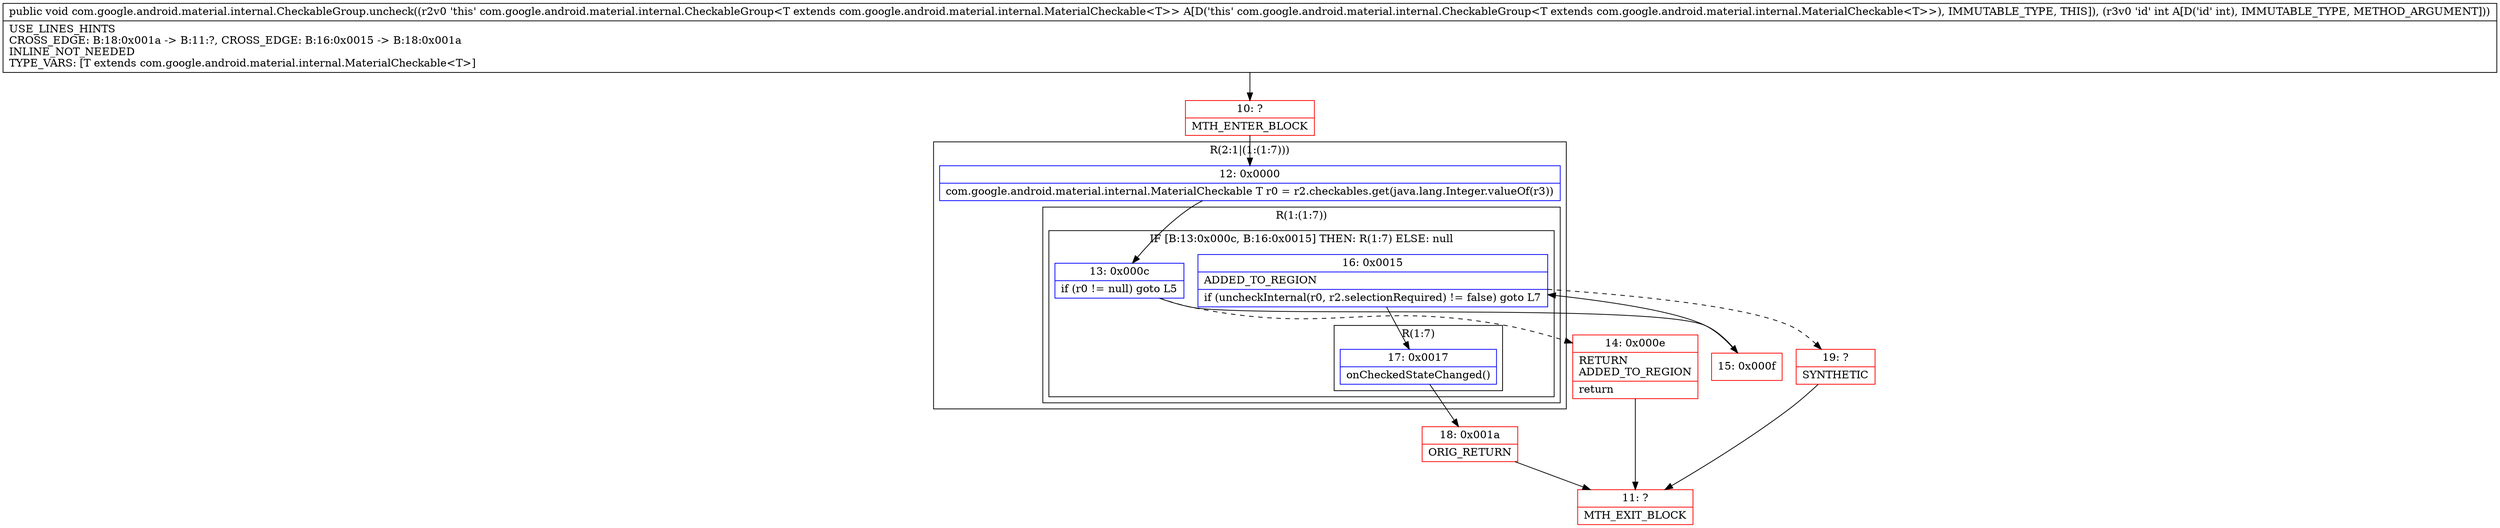 digraph "CFG forcom.google.android.material.internal.CheckableGroup.uncheck(I)V" {
subgraph cluster_Region_1256399492 {
label = "R(2:1|(1:(1:7)))";
node [shape=record,color=blue];
Node_12 [shape=record,label="{12\:\ 0x0000|com.google.android.material.internal.MaterialCheckable T r0 = r2.checkables.get(java.lang.Integer.valueOf(r3))\l}"];
subgraph cluster_Region_1339854310 {
label = "R(1:(1:7))";
node [shape=record,color=blue];
subgraph cluster_IfRegion_781521871 {
label = "IF [B:13:0x000c, B:16:0x0015] THEN: R(1:7) ELSE: null";
node [shape=record,color=blue];
Node_13 [shape=record,label="{13\:\ 0x000c|if (r0 != null) goto L5\l}"];
Node_16 [shape=record,label="{16\:\ 0x0015|ADDED_TO_REGION\l|if (uncheckInternal(r0, r2.selectionRequired) != false) goto L7\l}"];
subgraph cluster_Region_315250851 {
label = "R(1:7)";
node [shape=record,color=blue];
Node_17 [shape=record,label="{17\:\ 0x0017|onCheckedStateChanged()\l}"];
}
}
}
}
Node_10 [shape=record,color=red,label="{10\:\ ?|MTH_ENTER_BLOCK\l}"];
Node_14 [shape=record,color=red,label="{14\:\ 0x000e|RETURN\lADDED_TO_REGION\l|return\l}"];
Node_11 [shape=record,color=red,label="{11\:\ ?|MTH_EXIT_BLOCK\l}"];
Node_15 [shape=record,color=red,label="{15\:\ 0x000f}"];
Node_18 [shape=record,color=red,label="{18\:\ 0x001a|ORIG_RETURN\l}"];
Node_19 [shape=record,color=red,label="{19\:\ ?|SYNTHETIC\l}"];
MethodNode[shape=record,label="{public void com.google.android.material.internal.CheckableGroup.uncheck((r2v0 'this' com.google.android.material.internal.CheckableGroup\<T extends com.google.android.material.internal.MaterialCheckable\<T\>\> A[D('this' com.google.android.material.internal.CheckableGroup\<T extends com.google.android.material.internal.MaterialCheckable\<T\>\>), IMMUTABLE_TYPE, THIS]), (r3v0 'id' int A[D('id' int), IMMUTABLE_TYPE, METHOD_ARGUMENT]))  | USE_LINES_HINTS\lCROSS_EDGE: B:18:0x001a \-\> B:11:?, CROSS_EDGE: B:16:0x0015 \-\> B:18:0x001a\lINLINE_NOT_NEEDED\lTYPE_VARS: [T extends com.google.android.material.internal.MaterialCheckable\<T\>]\l}"];
MethodNode -> Node_10;Node_12 -> Node_13;
Node_13 -> Node_14[style=dashed];
Node_13 -> Node_15;
Node_16 -> Node_17;
Node_16 -> Node_19[style=dashed];
Node_17 -> Node_18;
Node_10 -> Node_12;
Node_14 -> Node_11;
Node_15 -> Node_16;
Node_18 -> Node_11;
Node_19 -> Node_11;
}

